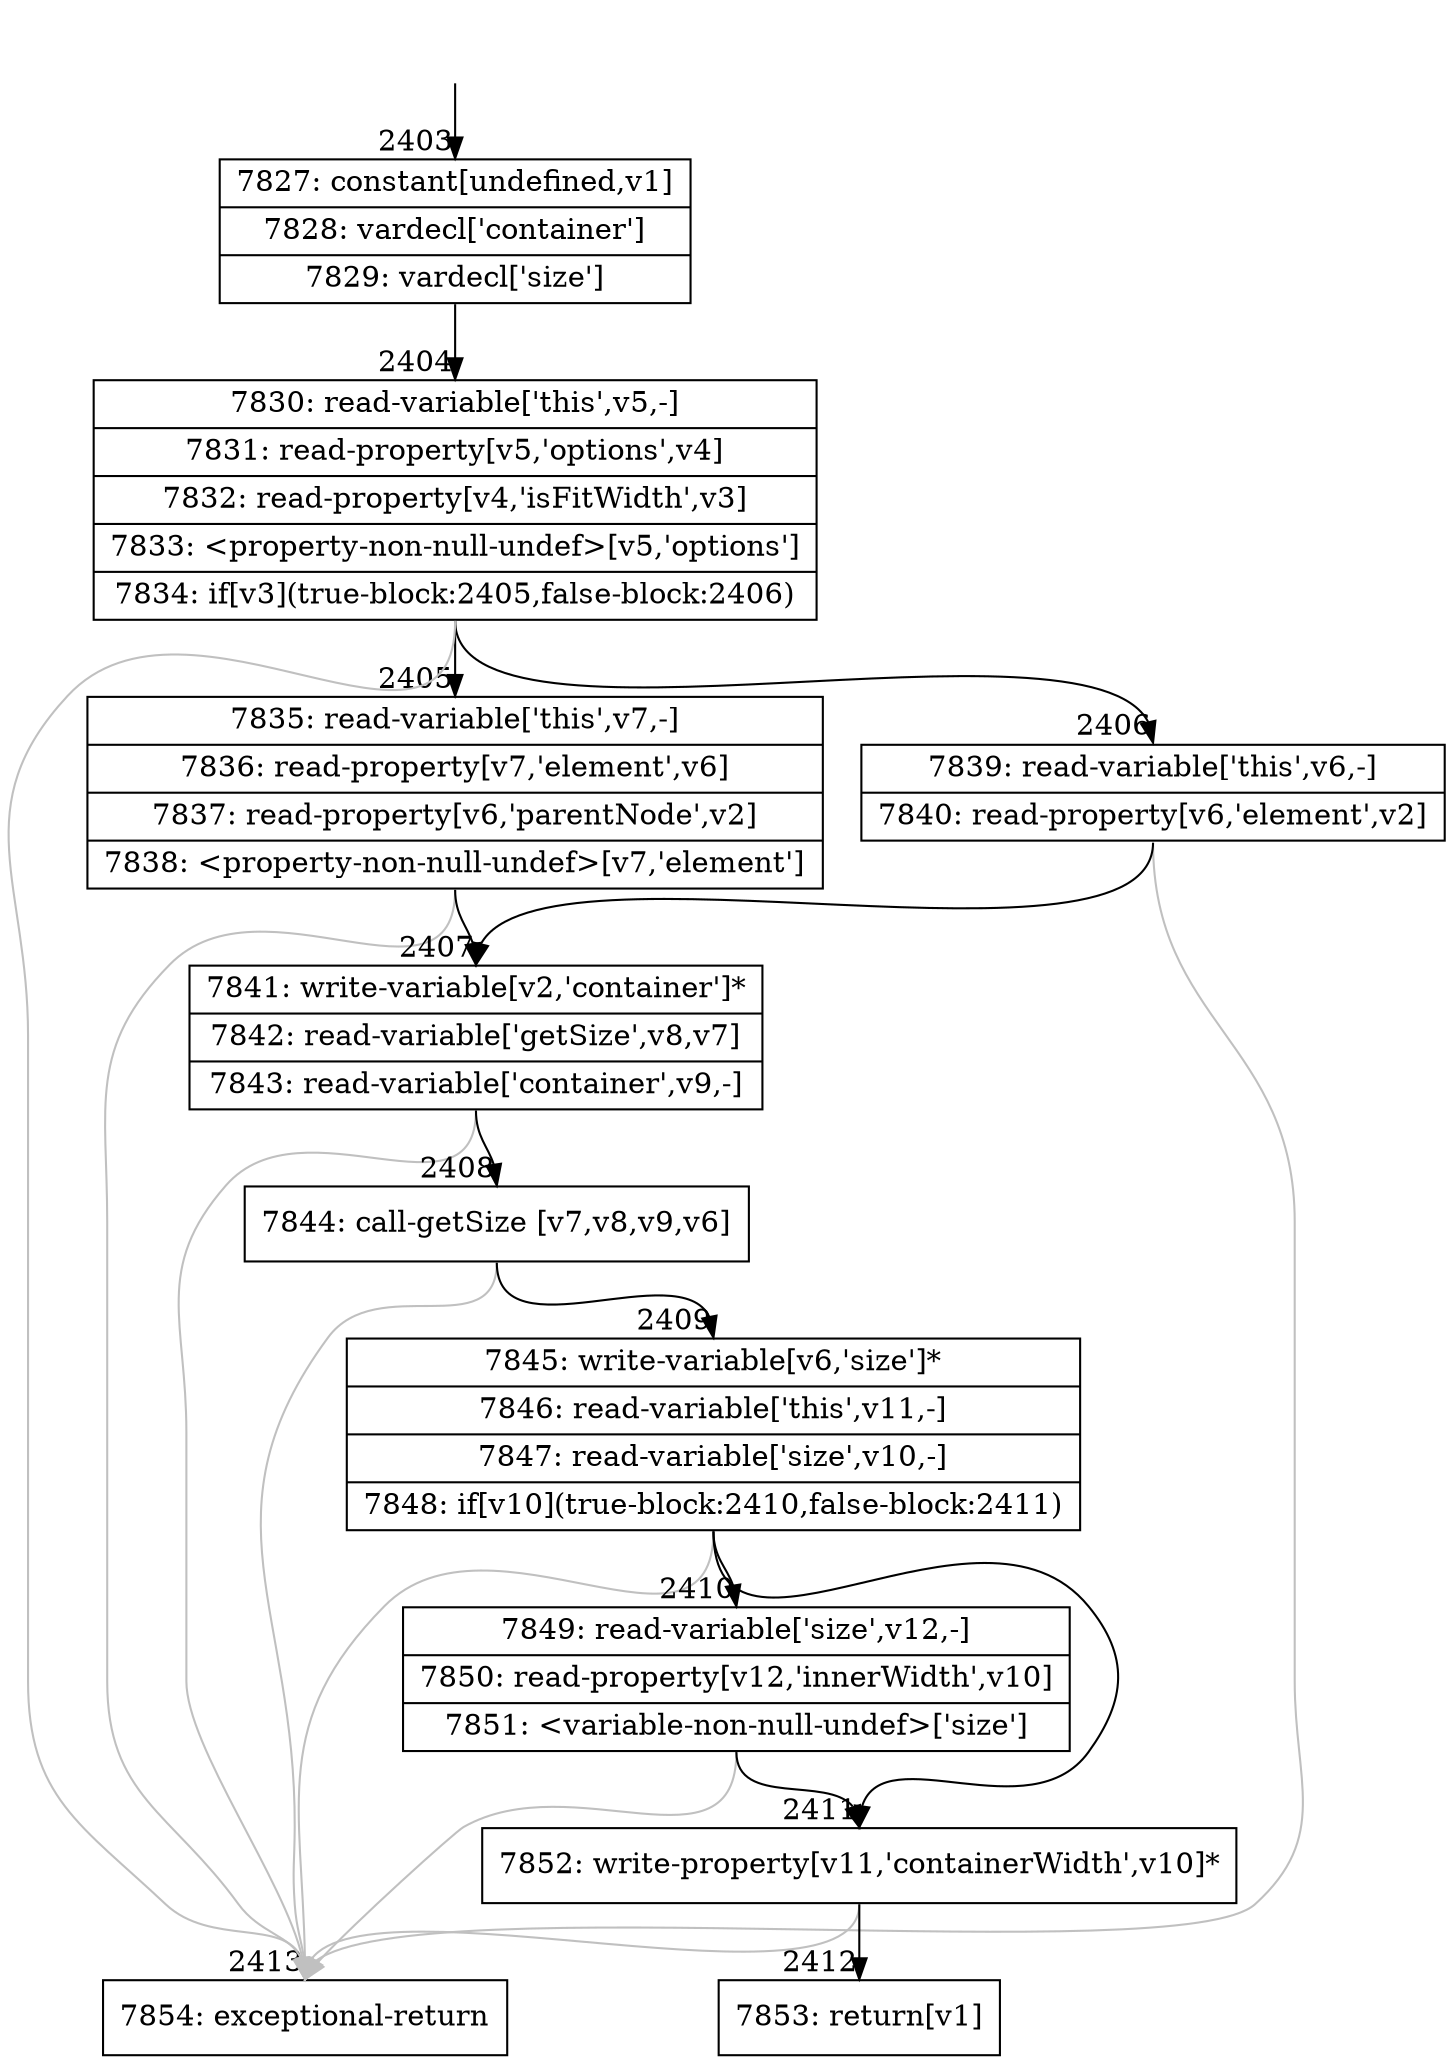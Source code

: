 digraph {
rankdir="TD"
BB_entry222[shape=none,label=""];
BB_entry222 -> BB2403 [tailport=s, headport=n, headlabel="    2403"]
BB2403 [shape=record label="{7827: constant[undefined,v1]|7828: vardecl['container']|7829: vardecl['size']}" ] 
BB2403 -> BB2404 [tailport=s, headport=n, headlabel="      2404"]
BB2404 [shape=record label="{7830: read-variable['this',v5,-]|7831: read-property[v5,'options',v4]|7832: read-property[v4,'isFitWidth',v3]|7833: \<property-non-null-undef\>[v5,'options']|7834: if[v3](true-block:2405,false-block:2406)}" ] 
BB2404 -> BB2405 [tailport=s, headport=n, headlabel="      2405"]
BB2404 -> BB2406 [tailport=s, headport=n, headlabel="      2406"]
BB2404 -> BB2413 [tailport=s, headport=n, color=gray, headlabel="      2413"]
BB2405 [shape=record label="{7835: read-variable['this',v7,-]|7836: read-property[v7,'element',v6]|7837: read-property[v6,'parentNode',v2]|7838: \<property-non-null-undef\>[v7,'element']}" ] 
BB2405 -> BB2407 [tailport=s, headport=n, headlabel="      2407"]
BB2405 -> BB2413 [tailport=s, headport=n, color=gray]
BB2406 [shape=record label="{7839: read-variable['this',v6,-]|7840: read-property[v6,'element',v2]}" ] 
BB2406 -> BB2407 [tailport=s, headport=n]
BB2406 -> BB2413 [tailport=s, headport=n, color=gray]
BB2407 [shape=record label="{7841: write-variable[v2,'container']*|7842: read-variable['getSize',v8,v7]|7843: read-variable['container',v9,-]}" ] 
BB2407 -> BB2408 [tailport=s, headport=n, headlabel="      2408"]
BB2407 -> BB2413 [tailport=s, headport=n, color=gray]
BB2408 [shape=record label="{7844: call-getSize [v7,v8,v9,v6]}" ] 
BB2408 -> BB2409 [tailport=s, headport=n, headlabel="      2409"]
BB2408 -> BB2413 [tailport=s, headport=n, color=gray]
BB2409 [shape=record label="{7845: write-variable[v6,'size']*|7846: read-variable['this',v11,-]|7847: read-variable['size',v10,-]|7848: if[v10](true-block:2410,false-block:2411)}" ] 
BB2409 -> BB2411 [tailport=s, headport=n, headlabel="      2411"]
BB2409 -> BB2410 [tailport=s, headport=n, headlabel="      2410"]
BB2409 -> BB2413 [tailport=s, headport=n, color=gray]
BB2410 [shape=record label="{7849: read-variable['size',v12,-]|7850: read-property[v12,'innerWidth',v10]|7851: \<variable-non-null-undef\>['size']}" ] 
BB2410 -> BB2411 [tailport=s, headport=n]
BB2410 -> BB2413 [tailport=s, headport=n, color=gray]
BB2411 [shape=record label="{7852: write-property[v11,'containerWidth',v10]*}" ] 
BB2411 -> BB2412 [tailport=s, headport=n, headlabel="      2412"]
BB2411 -> BB2413 [tailport=s, headport=n, color=gray]
BB2412 [shape=record label="{7853: return[v1]}" ] 
BB2413 [shape=record label="{7854: exceptional-return}" ] 
//#$~ 3318
}
